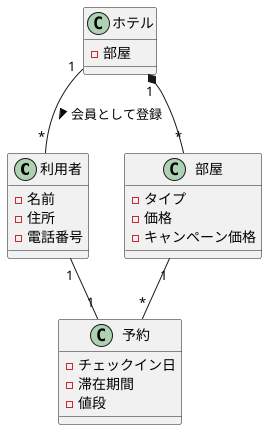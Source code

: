 @startuml
class 利用者{
    -名前
    -住所
    -電話番号
}
class ホテル{
    -部屋
}
class 部屋{
    -タイプ
    -価格
    -キャンペーン価格
}
class 予約{
    -チェックイン日
    -滞在期間
    -値段
}
ホテル "1" *-- "*" 部屋
ホテル "1" -- "*" 利用者 : 会員として登録 >
利用者 "1" -- "1" 予約
部屋 "1" -- "*" 予約
